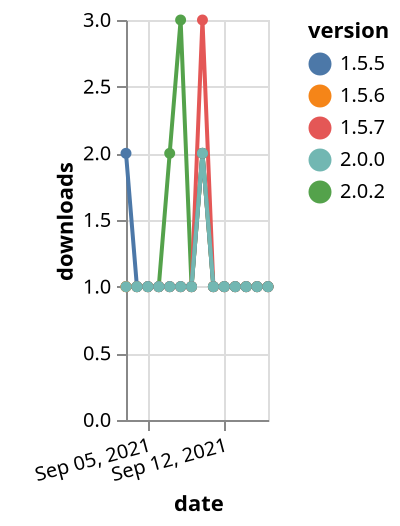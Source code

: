 {"$schema": "https://vega.github.io/schema/vega-lite/v5.json", "description": "A simple bar chart with embedded data.", "data": {"values": [{"date": "2021-09-03", "total": 136, "delta": 1, "version": "2.0.2"}, {"date": "2021-09-04", "total": 137, "delta": 1, "version": "2.0.2"}, {"date": "2021-09-05", "total": 138, "delta": 1, "version": "2.0.2"}, {"date": "2021-09-06", "total": 139, "delta": 1, "version": "2.0.2"}, {"date": "2021-09-07", "total": 141, "delta": 2, "version": "2.0.2"}, {"date": "2021-09-08", "total": 144, "delta": 3, "version": "2.0.2"}, {"date": "2021-09-09", "total": 145, "delta": 1, "version": "2.0.2"}, {"date": "2021-09-10", "total": 147, "delta": 2, "version": "2.0.2"}, {"date": "2021-09-11", "total": 148, "delta": 1, "version": "2.0.2"}, {"date": "2021-09-12", "total": 149, "delta": 1, "version": "2.0.2"}, {"date": "2021-09-13", "total": 150, "delta": 1, "version": "2.0.2"}, {"date": "2021-09-14", "total": 151, "delta": 1, "version": "2.0.2"}, {"date": "2021-09-15", "total": 152, "delta": 1, "version": "2.0.2"}, {"date": "2021-09-16", "total": 153, "delta": 1, "version": "2.0.2"}, {"date": "2021-09-03", "total": 199, "delta": 1, "version": "1.5.7"}, {"date": "2021-09-04", "total": 200, "delta": 1, "version": "1.5.7"}, {"date": "2021-09-05", "total": 201, "delta": 1, "version": "1.5.7"}, {"date": "2021-09-06", "total": 202, "delta": 1, "version": "1.5.7"}, {"date": "2021-09-07", "total": 203, "delta": 1, "version": "1.5.7"}, {"date": "2021-09-08", "total": 204, "delta": 1, "version": "1.5.7"}, {"date": "2021-09-09", "total": 205, "delta": 1, "version": "1.5.7"}, {"date": "2021-09-10", "total": 208, "delta": 3, "version": "1.5.7"}, {"date": "2021-09-11", "total": 209, "delta": 1, "version": "1.5.7"}, {"date": "2021-09-12", "total": 210, "delta": 1, "version": "1.5.7"}, {"date": "2021-09-13", "total": 211, "delta": 1, "version": "1.5.7"}, {"date": "2021-09-14", "total": 212, "delta": 1, "version": "1.5.7"}, {"date": "2021-09-15", "total": 213, "delta": 1, "version": "1.5.7"}, {"date": "2021-09-16", "total": 214, "delta": 1, "version": "1.5.7"}, {"date": "2021-09-03", "total": 154, "delta": 1, "version": "1.5.6"}, {"date": "2021-09-04", "total": 155, "delta": 1, "version": "1.5.6"}, {"date": "2021-09-05", "total": 156, "delta": 1, "version": "1.5.6"}, {"date": "2021-09-06", "total": 157, "delta": 1, "version": "1.5.6"}, {"date": "2021-09-07", "total": 158, "delta": 1, "version": "1.5.6"}, {"date": "2021-09-08", "total": 159, "delta": 1, "version": "1.5.6"}, {"date": "2021-09-09", "total": 160, "delta": 1, "version": "1.5.6"}, {"date": "2021-09-10", "total": 162, "delta": 2, "version": "1.5.6"}, {"date": "2021-09-11", "total": 163, "delta": 1, "version": "1.5.6"}, {"date": "2021-09-12", "total": 164, "delta": 1, "version": "1.5.6"}, {"date": "2021-09-13", "total": 165, "delta": 1, "version": "1.5.6"}, {"date": "2021-09-14", "total": 166, "delta": 1, "version": "1.5.6"}, {"date": "2021-09-15", "total": 167, "delta": 1, "version": "1.5.6"}, {"date": "2021-09-16", "total": 168, "delta": 1, "version": "1.5.6"}, {"date": "2021-09-03", "total": 164, "delta": 2, "version": "1.5.5"}, {"date": "2021-09-04", "total": 165, "delta": 1, "version": "1.5.5"}, {"date": "2021-09-05", "total": 166, "delta": 1, "version": "1.5.5"}, {"date": "2021-09-06", "total": 167, "delta": 1, "version": "1.5.5"}, {"date": "2021-09-07", "total": 168, "delta": 1, "version": "1.5.5"}, {"date": "2021-09-08", "total": 169, "delta": 1, "version": "1.5.5"}, {"date": "2021-09-09", "total": 170, "delta": 1, "version": "1.5.5"}, {"date": "2021-09-10", "total": 172, "delta": 2, "version": "1.5.5"}, {"date": "2021-09-11", "total": 173, "delta": 1, "version": "1.5.5"}, {"date": "2021-09-12", "total": 174, "delta": 1, "version": "1.5.5"}, {"date": "2021-09-13", "total": 175, "delta": 1, "version": "1.5.5"}, {"date": "2021-09-14", "total": 176, "delta": 1, "version": "1.5.5"}, {"date": "2021-09-15", "total": 177, "delta": 1, "version": "1.5.5"}, {"date": "2021-09-16", "total": 178, "delta": 1, "version": "1.5.5"}, {"date": "2021-09-03", "total": 137, "delta": 1, "version": "2.0.0"}, {"date": "2021-09-04", "total": 138, "delta": 1, "version": "2.0.0"}, {"date": "2021-09-05", "total": 139, "delta": 1, "version": "2.0.0"}, {"date": "2021-09-06", "total": 140, "delta": 1, "version": "2.0.0"}, {"date": "2021-09-07", "total": 141, "delta": 1, "version": "2.0.0"}, {"date": "2021-09-08", "total": 142, "delta": 1, "version": "2.0.0"}, {"date": "2021-09-09", "total": 143, "delta": 1, "version": "2.0.0"}, {"date": "2021-09-10", "total": 145, "delta": 2, "version": "2.0.0"}, {"date": "2021-09-11", "total": 146, "delta": 1, "version": "2.0.0"}, {"date": "2021-09-12", "total": 147, "delta": 1, "version": "2.0.0"}, {"date": "2021-09-13", "total": 148, "delta": 1, "version": "2.0.0"}, {"date": "2021-09-14", "total": 149, "delta": 1, "version": "2.0.0"}, {"date": "2021-09-15", "total": 150, "delta": 1, "version": "2.0.0"}, {"date": "2021-09-16", "total": 151, "delta": 1, "version": "2.0.0"}]}, "width": "container", "mark": {"type": "line", "point": {"filled": true}}, "encoding": {"x": {"field": "date", "type": "temporal", "timeUnit": "yearmonthdate", "title": "date", "axis": {"labelAngle": -15}}, "y": {"field": "delta", "type": "quantitative", "title": "downloads"}, "color": {"field": "version", "type": "nominal"}, "tooltip": {"field": "delta"}}}
